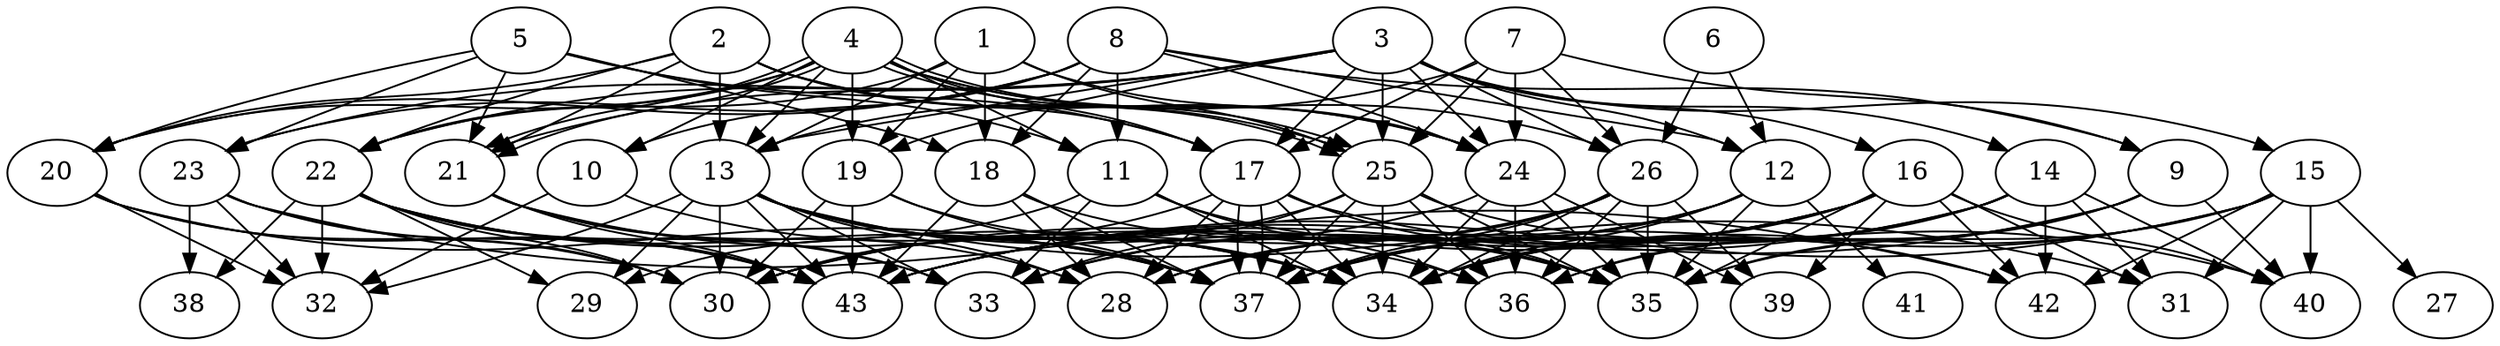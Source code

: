 // DAG (tier=3-complex, mode=data, n=43, ccr=0.508, fat=0.743, density=0.738, regular=0.316, jump=0.240, mindata=4194304, maxdata=33554432)
// DAG automatically generated by daggen at Sun Aug 24 16:33:35 2025
// /home/ermia/Project/Environments/daggen/bin/daggen --dot --ccr 0.508 --fat 0.743 --regular 0.316 --density 0.738 --jump 0.240 --mindata 4194304 --maxdata 33554432 -n 43 
digraph G {
  1 [size="21026623677353884123136", alpha="0.19", expect_size="10513311838676942061568"]
  1 -> 13 [size ="6094475680022528"]
  1 -> 18 [size ="6094475680022528"]
  1 -> 19 [size ="6094475680022528"]
  1 -> 22 [size ="6094475680022528"]
  1 -> 24 [size ="6094475680022528"]
  1 -> 25 [size ="6094475680022528"]
  2 [size="695079404080211712", alpha="0.15", expect_size="347539702040105856"]
  2 -> 13 [size ="1257171857702912"]
  2 -> 17 [size ="1257171857702912"]
  2 -> 20 [size ="1257171857702912"]
  2 -> 21 [size ="1257171857702912"]
  2 -> 22 [size ="1257171857702912"]
  2 -> 24 [size ="1257171857702912"]
  2 -> 25 [size ="1257171857702912"]
  3 [size="5202861023435322368", alpha="0.17", expect_size="2601430511717661184"]
  3 -> 12 [size ="2211029241036800"]
  3 -> 13 [size ="2211029241036800"]
  3 -> 14 [size ="2211029241036800"]
  3 -> 15 [size ="2211029241036800"]
  3 -> 16 [size ="2211029241036800"]
  3 -> 17 [size ="2211029241036800"]
  3 -> 19 [size ="2211029241036800"]
  3 -> 21 [size ="2211029241036800"]
  3 -> 22 [size ="2211029241036800"]
  3 -> 23 [size ="2211029241036800"]
  3 -> 24 [size ="2211029241036800"]
  3 -> 25 [size ="2211029241036800"]
  3 -> 26 [size ="2211029241036800"]
  4 [size="355262308631628736", alpha="0.13", expect_size="177631154315814368"]
  4 -> 10 [size ="7746296848842752"]
  4 -> 11 [size ="7746296848842752"]
  4 -> 13 [size ="7746296848842752"]
  4 -> 17 [size ="7746296848842752"]
  4 -> 19 [size ="7746296848842752"]
  4 -> 20 [size ="7746296848842752"]
  4 -> 21 [size ="7746296848842752"]
  4 -> 21 [size ="7746296848842752"]
  4 -> 22 [size ="7746296848842752"]
  4 -> 24 [size ="7746296848842752"]
  4 -> 25 [size ="7746296848842752"]
  4 -> 25 [size ="7746296848842752"]
  4 -> 26 [size ="7746296848842752"]
  5 [size="46254510375817896", alpha="0.20", expect_size="23127255187908948"]
  5 -> 11 [size ="2896508529672192"]
  5 -> 17 [size ="2896508529672192"]
  5 -> 18 [size ="2896508529672192"]
  5 -> 20 [size ="2896508529672192"]
  5 -> 21 [size ="2896508529672192"]
  5 -> 23 [size ="2896508529672192"]
  6 [size="3045295852563202048000", alpha="0.02", expect_size="1522647926281601024000"]
  6 -> 12 [size ="1680775263027200"]
  6 -> 26 [size ="1680775263027200"]
  7 [size="2175621591799783489536", alpha="0.09", expect_size="1087810795899891744768"]
  7 -> 9 [size ="1343215085027328"]
  7 -> 13 [size ="1343215085027328"]
  7 -> 17 [size ="1343215085027328"]
  7 -> 24 [size ="1343215085027328"]
  7 -> 25 [size ="1343215085027328"]
  7 -> 26 [size ="1343215085027328"]
  8 [size="35864912894349017088000", alpha="0.16", expect_size="17932456447174508544000"]
  8 -> 9 [size ="8700345660211200"]
  8 -> 10 [size ="8700345660211200"]
  8 -> 11 [size ="8700345660211200"]
  8 -> 12 [size ="8700345660211200"]
  8 -> 18 [size ="8700345660211200"]
  8 -> 20 [size ="8700345660211200"]
  8 -> 23 [size ="8700345660211200"]
  8 -> 24 [size ="8700345660211200"]
  9 [size="191512372745381216", alpha="0.19", expect_size="95756186372690608"]
  9 -> 34 [size ="4334380004671488"]
  9 -> 35 [size ="4334380004671488"]
  9 -> 36 [size ="4334380004671488"]
  9 -> 40 [size ="4334380004671488"]
  9 -> 43 [size ="4334380004671488"]
  10 [size="152134851906807936", alpha="0.03", expect_size="76067425953403968"]
  10 -> 32 [size ="5047189218787328"]
  10 -> 34 [size ="5047189218787328"]
  11 [size="18620680698736956", alpha="0.01", expect_size="9310340349368478"]
  11 -> 29 [size ="507488000540672"]
  11 -> 33 [size ="507488000540672"]
  11 -> 34 [size ="507488000540672"]
  11 -> 35 [size ="507488000540672"]
  11 -> 36 [size ="507488000540672"]
  12 [size="920308711353720242176", alpha="0.14", expect_size="460154355676860121088"]
  12 -> 28 [size ="756912496836608"]
  12 -> 33 [size ="756912496836608"]
  12 -> 34 [size ="756912496836608"]
  12 -> 35 [size ="756912496836608"]
  12 -> 37 [size ="756912496836608"]
  12 -> 41 [size ="756912496836608"]
  13 [size="22606881019811885744128", alpha="0.03", expect_size="11303440509905942872064"]
  13 -> 28 [size ="6396127112855552"]
  13 -> 29 [size ="6396127112855552"]
  13 -> 30 [size ="6396127112855552"]
  13 -> 31 [size ="6396127112855552"]
  13 -> 32 [size ="6396127112855552"]
  13 -> 33 [size ="6396127112855552"]
  13 -> 34 [size ="6396127112855552"]
  13 -> 35 [size ="6396127112855552"]
  13 -> 37 [size ="6396127112855552"]
  13 -> 43 [size ="6396127112855552"]
  14 [size="1657641877166972928", alpha="0.10", expect_size="828820938583486464"]
  14 -> 28 [size ="790260862681088"]
  14 -> 31 [size ="790260862681088"]
  14 -> 34 [size ="790260862681088"]
  14 -> 36 [size ="790260862681088"]
  14 -> 37 [size ="790260862681088"]
  14 -> 40 [size ="790260862681088"]
  14 -> 42 [size ="790260862681088"]
  14 -> 43 [size ="790260862681088"]
  15 [size="6315001449418151936", alpha="0.09", expect_size="3157500724709075968"]
  15 -> 27 [size ="2705240214208512"]
  15 -> 31 [size ="2705240214208512"]
  15 -> 34 [size ="2705240214208512"]
  15 -> 35 [size ="2705240214208512"]
  15 -> 37 [size ="2705240214208512"]
  15 -> 40 [size ="2705240214208512"]
  15 -> 42 [size ="2705240214208512"]
  15 -> 43 [size ="2705240214208512"]
  16 [size="125154581939001984", alpha="0.09", expect_size="62577290969500992"]
  16 -> 30 [size ="5900240188080128"]
  16 -> 31 [size ="5900240188080128"]
  16 -> 33 [size ="5900240188080128"]
  16 -> 34 [size ="5900240188080128"]
  16 -> 35 [size ="5900240188080128"]
  16 -> 37 [size ="5900240188080128"]
  16 -> 39 [size ="5900240188080128"]
  16 -> 40 [size ="5900240188080128"]
  16 -> 42 [size ="5900240188080128"]
  16 -> 43 [size ="5900240188080128"]
  17 [size="22238621669915742208", alpha="0.12", expect_size="11119310834957871104"]
  17 -> 28 [size ="7243873352941568"]
  17 -> 30 [size ="7243873352941568"]
  17 -> 34 [size ="7243873352941568"]
  17 -> 35 [size ="7243873352941568"]
  17 -> 37 [size ="7243873352941568"]
  17 -> 37 [size ="7243873352941568"]
  17 -> 40 [size ="7243873352941568"]
  18 [size="812495911532679168", alpha="0.10", expect_size="406247955766339584"]
  18 -> 28 [size ="1715386449920000"]
  18 -> 35 [size ="1715386449920000"]
  18 -> 37 [size ="1715386449920000"]
  18 -> 43 [size ="1715386449920000"]
  19 [size="8314615680287947882496", alpha="0.15", expect_size="4157307840143973941248"]
  19 -> 30 [size ="3283357005774848"]
  19 -> 34 [size ="3283357005774848"]
  19 -> 37 [size ="3283357005774848"]
  19 -> 43 [size ="3283357005774848"]
  20 [size="3999254284197716557824", alpha="0.04", expect_size="1999627142098858278912"]
  20 -> 30 [size ="2015623127236608"]
  20 -> 32 [size ="2015623127236608"]
  20 -> 37 [size ="2015623127236608"]
  20 -> 43 [size ="2015623127236608"]
  21 [size="2973554778313178", alpha="0.04", expect_size="1486777389156589"]
  21 -> 28 [size ="201574928351232"]
  21 -> 33 [size ="201574928351232"]
  21 -> 36 [size ="201574928351232"]
  21 -> 43 [size ="201574928351232"]
  22 [size="273425112714996960", alpha="0.05", expect_size="136712556357498480"]
  22 -> 29 [size ="5916714768269312"]
  22 -> 30 [size ="5916714768269312"]
  22 -> 32 [size ="5916714768269312"]
  22 -> 33 [size ="5916714768269312"]
  22 -> 34 [size ="5916714768269312"]
  22 -> 37 [size ="5916714768269312"]
  22 -> 38 [size ="5916714768269312"]
  22 -> 43 [size ="5916714768269312"]
  23 [size="94932952803643408", alpha="0.04", expect_size="47466476401821704"]
  23 -> 30 [size ="2055871869747200"]
  23 -> 32 [size ="2055871869747200"]
  23 -> 38 [size ="2055871869747200"]
  23 -> 42 [size ="2055871869747200"]
  23 -> 43 [size ="2055871869747200"]
  24 [size="484331652909460032", alpha="0.16", expect_size="242165826454730016"]
  24 -> 30 [size ="7755476435468288"]
  24 -> 34 [size ="7755476435468288"]
  24 -> 35 [size ="7755476435468288"]
  24 -> 36 [size ="7755476435468288"]
  24 -> 39 [size ="7755476435468288"]
  25 [size="25079538307980873728", alpha="0.06", expect_size="12539769153990436864"]
  25 -> 30 [size ="7979486897242112"]
  25 -> 33 [size ="7979486897242112"]
  25 -> 34 [size ="7979486897242112"]
  25 -> 35 [size ="7979486897242112"]
  25 -> 36 [size ="7979486897242112"]
  25 -> 37 [size ="7979486897242112"]
  25 -> 42 [size ="7979486897242112"]
  26 [size="106089291787857297408", alpha="0.11", expect_size="53044645893928648704"]
  26 -> 28 [size ="179282412306432"]
  26 -> 30 [size ="179282412306432"]
  26 -> 33 [size ="179282412306432"]
  26 -> 34 [size ="179282412306432"]
  26 -> 35 [size ="179282412306432"]
  26 -> 36 [size ="179282412306432"]
  26 -> 37 [size ="179282412306432"]
  26 -> 39 [size ="179282412306432"]
  27 [size="24401112404590592000000", alpha="0.05", expect_size="12200556202295296000000"]
  28 [size="154126468500324992", alpha="0.11", expect_size="77063234250162496"]
  29 [size="24850951187935849873408", alpha="0.13", expect_size="12425475593967924936704"]
  30 [size="7790200391389094608896", alpha="0.19", expect_size="3895100195694547304448"]
  31 [size="1491395652276209408", alpha="0.02", expect_size="745697826138104704"]
  32 [size="10565877822355811598336", alpha="0.11", expect_size="5282938911177905799168"]
  33 [size="6243705115705312256", alpha="0.15", expect_size="3121852557852656128"]
  34 [size="4384443677878921728", alpha="0.05", expect_size="2192221838939460864"]
  35 [size="316180037009749568", alpha="0.09", expect_size="158090018504874784"]
  36 [size="99202209463137184", alpha="0.04", expect_size="49601104731568592"]
  37 [size="331485108027694272", alpha="0.07", expect_size="165742554013847136"]
  38 [size="2890271142151480320", alpha="0.09", expect_size="1445135571075740160"]
  39 [size="53218400130669232", alpha="0.19", expect_size="26609200065334616"]
  40 [size="20115664408669480", alpha="0.17", expect_size="10057832204334740"]
  41 [size="150897570532822304", alpha="0.04", expect_size="75448785266411152"]
  42 [size="30729331638168534908928", alpha="0.17", expect_size="15364665819084267454464"]
  43 [size="7450010695683704619008", alpha="0.17", expect_size="3725005347841852309504"]
}